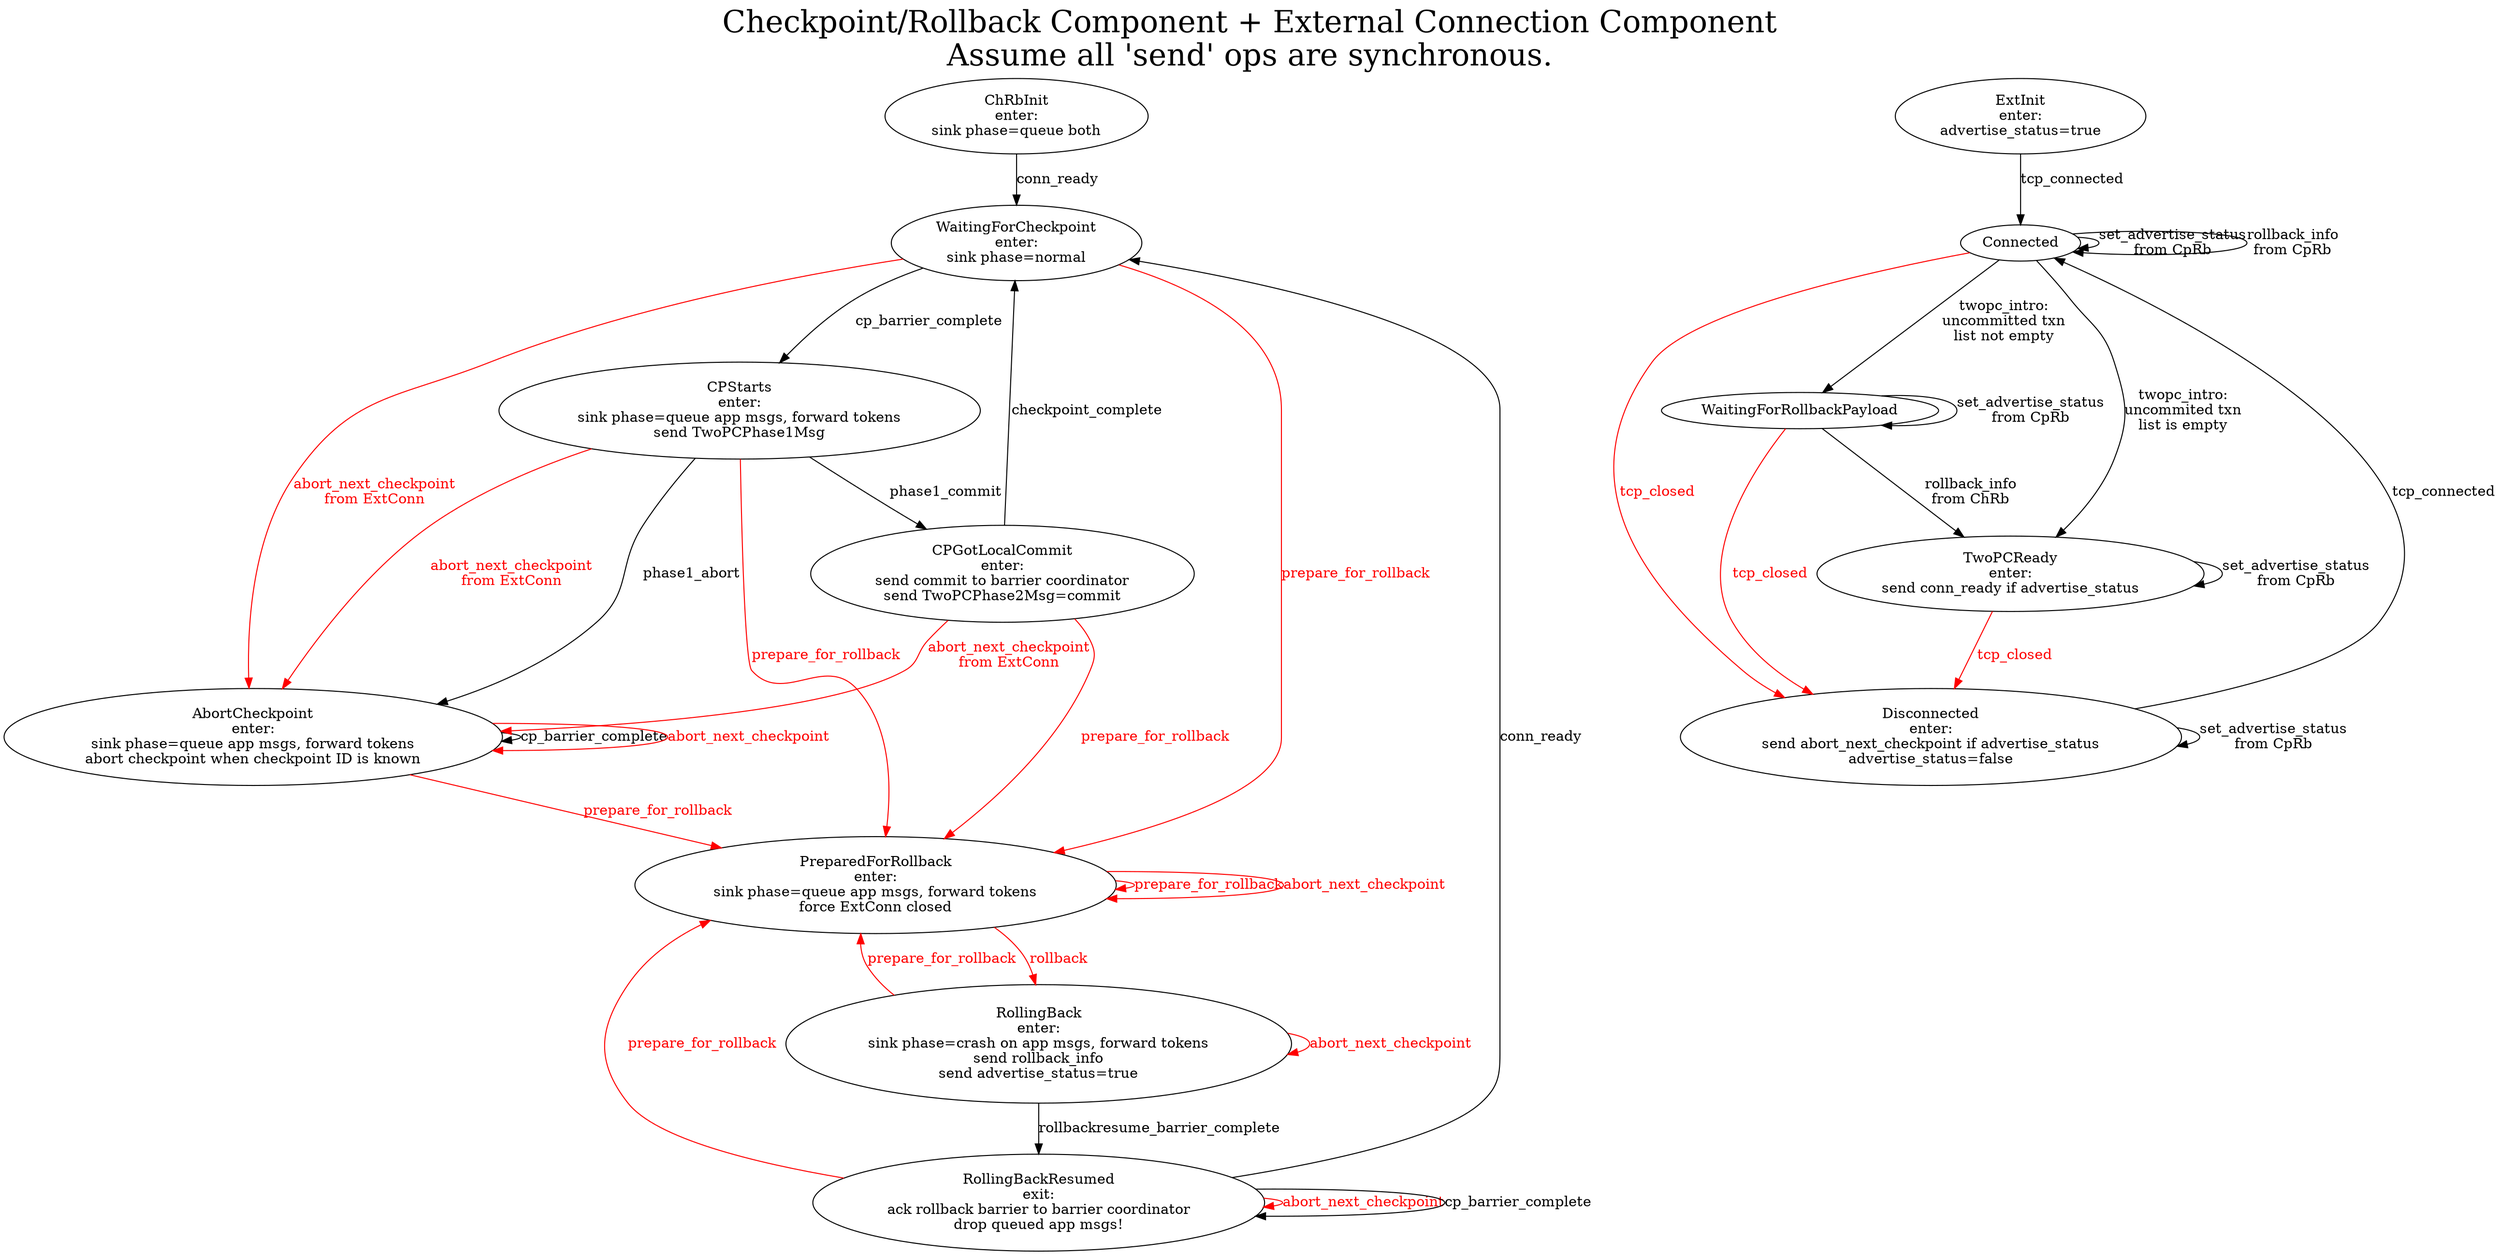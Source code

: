digraph mashup {
    graph [label="Checkpoint/Rollback Component + External Connection Component\nAssume all 'send' ops are synchronous.",labelloc=t,fontsize=30];

    ## BEGIN LEFT
    subgraph checkpoint_rollback_component {
	graph [label="SUB Checkpoint/Rollback Component",labelloc=t,fontsize=20];

	// Subgraphs
	subgraph init {
            ChRbInit [label="ChRbInit\nenter:\nsink phase=queue both"];
	}
	subgraph cp {
            WaitingForCheckpoint [label="WaitingForCheckpoint\nenter:\nsink phase=normal"];
            AbortCheckpoint [label="AbortCheckpoint\nenter:\nsink phase=queue app msgs, forward tokens\nabort checkpoint when checkpoint ID is known"];
	}
	subgraph sacp {
            CPStarts [label="CPStarts\nenter:\nsink phase=queue app msgs, forward tokens\nsend TwoPCPhase1Msg"];
            CPGotLocalCommit [label="CPGotLocalCommit\nenter:\nsend commit to barrier coordinator\nsend TwoPCPhase2Msg=commit"];
            // CPGotGlobalVote; // Can we remove this node?

            CPStarts -> CPGotLocalCommit [label="phase1_commit"];
            CPStarts -> AbortCheckpoint [label="phase1_abort"];
            CPGotLocalCommit -> WaitingForCheckpoint [label="checkpoint_complete"];
	}
	subgraph rollback {
            PreparedForRollback [label="PreparedForRollback\nenter:\nsink phase=queue app msgs, forward tokens\nforce ExtConn closed"];
            RollingBack [label="RollingBack\nenter:\nsink phase=crash on app msgs, forward tokens\nsend rollback_info\nsend advertise_status=true"];
            RollingBackResumed [label="RollingBackResumed\nexit:\nack rollback barrier to barrier coordinator\ndrop queued app msgs!"];

            PreparedForRollback -> PreparedForRollback [label="prepare_for_rollback",fontcolor=red,color=red];
			PreparedForRollback -> PreparedForRollback [label="abort_next_checkpoint",fontcolor=red,color=red];
            PreparedForRollback -> RollingBack [label="rollback",fontcolor=red,color=red];
	}

	// Other Edges
	ChRbInit -> WaitingForCheckpoint [label="conn_ready"];

	WaitingForCheckpoint -> CPStarts [label="cp_barrier_complete"];
	AbortCheckpoint -> AbortCheckpoint [label="cp_barrier_complete"];
	AbortCheckpoint -> AbortCheckpoint [label="abort_next_checkpoint",fontcolor=red,color=red];

	WaitingForCheckpoint -> PreparedForRollback [label="prepare_for_rollback",fontcolor=red,color=red];
	AbortCheckpoint -> PreparedForRollback [label="prepare_for_rollback",fontcolor=red,color=red];
	CPStarts -> PreparedForRollback [label="prepare_for_rollback",fontcolor=red,color=red];
	CPGotLocalCommit -> PreparedForRollback [label="prepare_for_rollback",fontcolor=red,color=red];

	WaitingForCheckpoint -> AbortCheckpoint [label="abort_next_checkpoint\nfrom ExtConn",fontcolor=red,color=red];
	CPStarts -> AbortCheckpoint [label="abort_next_checkpoint\nfrom ExtConn",fontcolor=red,color=red];
	CPGotLocalCommit -> AbortCheckpoint [label="abort_next_checkpoint\nfrom ExtConn",fontcolor=red,color=red];

	RollingBack -> RollingBack [label="abort_next_checkpoint",fontcolor=red,color=red];
	RollingBack -> RollingBackResumed [label="rollbackresume_barrier_complete"];
	RollingBack -> PreparedForRollback [label="prepare_for_rollback",fontcolor=red,color=red];

	RollingBackResumed -> RollingBackResumed [label="abort_next_checkpoint",fontcolor=red,color=red];
	RollingBackResumed -> WaitingForCheckpoint [label="conn_ready"];
	RollingBackResumed -> PreparedForRollback [label="prepare_for_rollback",fontcolor=red,color=red];
	RollingBackResumed -> RollingBackResumed [label="cp_barrier_complete"];
    }
    ## END LEFT

    ## BEGIN RIGHT
    subgraph external_connection_component {
        graph [label="External Connection Component",labelloc=t,fontsize=30];

        ExtInit [label="ExtInit\nenter:\nadvertise_status=true"];
        ExtInit -> Connected [label="tcp_connected"];
        Connected -> Disconnected [label="tcp_closed",fontcolor=red,color=red];
        Connected -> Connected [label="set_advertise_status\nfrom CpRb"];
        Connected -> Connected [label="rollback_info\nfrom CpRb"];
        Disconnected [label="Disconnected\nenter:\nsend abort_next_checkpoint if advertise_status\nadvertise_status=false"];
        Disconnected -> Connected [label="tcp_connected"];
        Disconnected -> Disconnected [label="set_advertise_status\nfrom CpRb"];
        Connected -> WaitingForRollbackPayload [label="twopc_intro:\nuncommitted txn\nlist not empty"];
        Connected -> TwoPCReady [label="twopc_intro:\nuncommited txn\nlist is empty"];
        WaitingForRollbackPayload -> TwoPCReady [label="rollback_info\nfrom ChRb"];
        WaitingForRollbackPayload -> WaitingForRollbackPayload [label="set_advertise_status\nfrom CpRb"];
        WaitingForRollbackPayload -> Disconnected [label="tcp_closed",fontcolor=red,color=red];

        TwoPCReady [label="TwoPCReady\nenter:\nsend conn_ready if advertise_status"]
        TwoPCReady -> Disconnected [label="tcp_closed",fontcolor=red,color=red];
        TwoPCReady -> TwoPCReady [label="set_advertise_status\nfrom CpRb"]
    }
    # END RIGHT

    {rank=same; ChRbInit; ExtInit; };
    ## {rank=same; Disconnected; RollingBack; ; };
}
